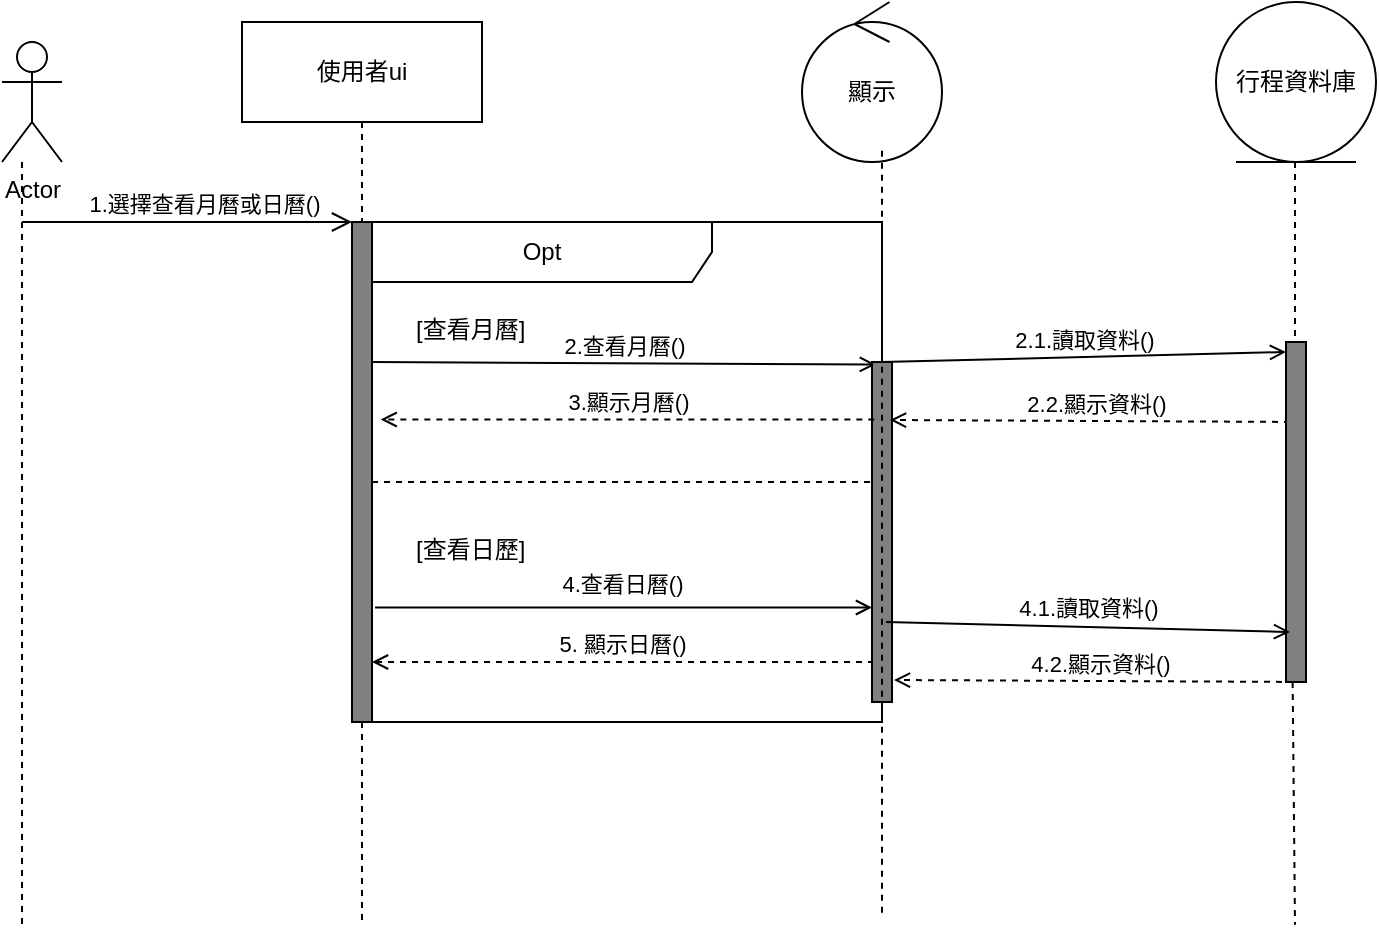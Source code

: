 <mxfile version="25.0.3">
  <diagram name="第 1 页" id="x79DfxnwyBFoaVYWa-ME">
    <mxGraphModel dx="794" dy="446" grid="1" gridSize="10" guides="1" tooltips="1" connect="1" arrows="1" fold="1" page="1" pageScale="1" pageWidth="3300" pageHeight="4681" math="0" shadow="0">
      <root>
        <mxCell id="0" />
        <mxCell id="1" parent="0" />
        <mxCell id="AN60eJWAK5SgZAsSh-RL-7" value="顯示" style="ellipse;shape=umlControl;whiteSpace=wrap;html=1;" vertex="1" parent="1">
          <mxGeometry x="470" y="30" width="70" height="80" as="geometry" />
        </mxCell>
        <mxCell id="AN60eJWAK5SgZAsSh-RL-8" value="行程資料庫" style="ellipse;shape=umlEntity;whiteSpace=wrap;html=1;" vertex="1" parent="1">
          <mxGeometry x="677" y="30" width="80" height="80" as="geometry" />
        </mxCell>
        <mxCell id="AN60eJWAK5SgZAsSh-RL-10" value="Actor" style="shape=umlActor;verticalLabelPosition=bottom;verticalAlign=top;html=1;" vertex="1" parent="1">
          <mxGeometry x="70" y="50" width="30" height="60" as="geometry" />
        </mxCell>
        <mxCell id="AN60eJWAK5SgZAsSh-RL-11" value="使用者ui" style="shape=umlLifeline;perimeter=lifelinePerimeter;whiteSpace=wrap;html=1;container=1;dropTarget=0;collapsible=0;recursiveResize=0;outlineConnect=0;portConstraint=eastwest;newEdgeStyle={&quot;curved&quot;:0,&quot;rounded&quot;:0};size=50;" vertex="1" parent="1">
          <mxGeometry x="190" y="40" width="120" height="450" as="geometry" />
        </mxCell>
        <mxCell id="AN60eJWAK5SgZAsSh-RL-13" value="" style="html=1;points=[[0,0,0,0,5],[0,1,0,0,-5],[1,0,0,0,5],[1,1,0,0,-5]];perimeter=orthogonalPerimeter;outlineConnect=0;targetShapes=umlLifeline;portConstraint=eastwest;newEdgeStyle={&quot;curved&quot;:0,&quot;rounded&quot;:0};fillColor=#808080;" vertex="1" parent="1">
          <mxGeometry x="245" y="140" width="10" height="250" as="geometry" />
        </mxCell>
        <mxCell id="AN60eJWAK5SgZAsSh-RL-14" value="&lt;font style=&quot;vertical-align: inherit;&quot;&gt;&lt;font style=&quot;vertical-align: inherit;&quot;&gt;Opt&lt;/font&gt;&lt;/font&gt;" style="shape=umlFrame;whiteSpace=wrap;html=1;pointerEvents=0;recursiveResize=0;container=1;collapsible=0;width=170;" vertex="1" parent="1">
          <mxGeometry x="255" y="140" width="255" height="250" as="geometry" />
        </mxCell>
        <mxCell id="AN60eJWAK5SgZAsSh-RL-15" value="&lt;font style=&quot;vertical-align: inherit;&quot;&gt;&lt;font style=&quot;vertical-align: inherit;&quot;&gt;[查看月曆]&lt;/font&gt;&lt;/font&gt;" style="text;html=1;" vertex="1" parent="AN60eJWAK5SgZAsSh-RL-14">
          <mxGeometry width="100" height="20" relative="1" as="geometry">
            <mxPoint x="20" y="40" as="offset" />
          </mxGeometry>
        </mxCell>
        <mxCell id="AN60eJWAK5SgZAsSh-RL-16" value="&lt;font style=&quot;vertical-align: inherit;&quot;&gt;&lt;font style=&quot;vertical-align: inherit;&quot;&gt;[查看日歷]&lt;/font&gt;&lt;/font&gt;" style="line;strokeWidth=1;dashed=1;labelPosition=center;verticalLabelPosition=bottom;align=left;verticalAlign=top;spacingLeft=20;spacingTop=15;html=1;whiteSpace=wrap;" vertex="1" parent="AN60eJWAK5SgZAsSh-RL-14">
          <mxGeometry y="125" width="250" height="10" as="geometry" />
        </mxCell>
        <mxCell id="AN60eJWAK5SgZAsSh-RL-17" value="&lt;font style=&quot;vertical-align: inherit;&quot;&gt;&lt;font style=&quot;vertical-align: inherit;&quot;&gt;&lt;font style=&quot;vertical-align: inherit;&quot;&gt;&lt;font style=&quot;vertical-align: inherit;&quot;&gt;&lt;font style=&quot;vertical-align: inherit;&quot;&gt;&lt;font style=&quot;vertical-align: inherit;&quot;&gt;&lt;font style=&quot;vertical-align: inherit;&quot;&gt;&lt;font style=&quot;vertical-align: inherit;&quot;&gt;&lt;font style=&quot;vertical-align: inherit;&quot;&gt;&lt;font style=&quot;vertical-align: inherit;&quot;&gt;2.查看月曆()&lt;/font&gt;&lt;/font&gt;&lt;/font&gt;&lt;/font&gt;&lt;/font&gt;&lt;/font&gt;&lt;/font&gt;&lt;/font&gt;&lt;/font&gt;&lt;/font&gt;" style="html=1;verticalAlign=bottom;labelBackgroundColor=none;endArrow=open;endFill=0;rounded=0;entryX=0.988;entryY=0.285;entryDx=0;entryDy=0;entryPerimeter=0;" edge="1" parent="AN60eJWAK5SgZAsSh-RL-14" target="AN60eJWAK5SgZAsSh-RL-14">
          <mxGeometry x="-0.0" width="160" relative="1" as="geometry">
            <mxPoint y="70" as="sourcePoint" />
            <mxPoint x="285" y="70" as="targetPoint" />
            <mxPoint as="offset" />
          </mxGeometry>
        </mxCell>
        <mxCell id="AN60eJWAK5SgZAsSh-RL-18" value="&lt;font style=&quot;vertical-align: inherit;&quot;&gt;&lt;font style=&quot;vertical-align: inherit;&quot;&gt;&lt;font style=&quot;vertical-align: inherit;&quot;&gt;&lt;font style=&quot;vertical-align: inherit;&quot;&gt;&lt;font style=&quot;vertical-align: inherit;&quot;&gt;&lt;font style=&quot;vertical-align: inherit;&quot;&gt;&lt;font style=&quot;vertical-align: inherit;&quot;&gt;&lt;font style=&quot;vertical-align: inherit;&quot;&gt;&lt;font style=&quot;vertical-align: inherit;&quot;&gt;&lt;font style=&quot;vertical-align: inherit;&quot;&gt;4.查看日曆()&lt;/font&gt;&lt;/font&gt;&lt;/font&gt;&lt;/font&gt;&lt;/font&gt;&lt;/font&gt;&lt;/font&gt;&lt;/font&gt;&lt;/font&gt;&lt;/font&gt;" style="html=1;verticalAlign=bottom;labelBackgroundColor=none;endArrow=open;endFill=0;rounded=0;" edge="1" parent="AN60eJWAK5SgZAsSh-RL-14" source="AN60eJWAK5SgZAsSh-RL-12">
          <mxGeometry x="0.695" y="130" width="160" relative="1" as="geometry">
            <mxPoint y="180" as="sourcePoint" />
            <mxPoint x="255" y="181" as="targetPoint" />
            <mxPoint as="offset" />
          </mxGeometry>
        </mxCell>
        <mxCell id="AN60eJWAK5SgZAsSh-RL-19" value="&lt;font style=&quot;vertical-align: inherit;&quot;&gt;&lt;font style=&quot;vertical-align: inherit;&quot;&gt;&lt;font style=&quot;vertical-align: inherit;&quot;&gt;&lt;font style=&quot;vertical-align: inherit;&quot;&gt;&lt;font style=&quot;vertical-align: inherit;&quot;&gt;&lt;font style=&quot;vertical-align: inherit;&quot;&gt;&lt;font style=&quot;vertical-align: inherit;&quot;&gt;&lt;font style=&quot;vertical-align: inherit;&quot;&gt;&lt;font style=&quot;vertical-align: inherit;&quot;&gt;&lt;font style=&quot;vertical-align: inherit;&quot;&gt;5. 顯示日&lt;/font&gt;&lt;/font&gt;&lt;/font&gt;&lt;/font&gt;&lt;/font&gt;&lt;/font&gt;&lt;/font&gt;&lt;/font&gt;&lt;/font&gt;&lt;/font&gt;&lt;span style=&quot;background-color: initial;&quot;&gt;&lt;font style=&quot;vertical-align: inherit;&quot;&gt;&lt;font style=&quot;vertical-align: inherit;&quot;&gt;曆()&lt;/font&gt;&lt;/font&gt;&lt;/span&gt;" style="html=1;verticalAlign=bottom;labelBackgroundColor=none;endArrow=open;endFill=0;dashed=1;rounded=0;entryX=0.017;entryY=0.395;entryDx=0;entryDy=0;entryPerimeter=0;" edge="1" parent="AN60eJWAK5SgZAsSh-RL-14">
          <mxGeometry x="0.004" width="160" relative="1" as="geometry">
            <mxPoint x="251" y="220" as="sourcePoint" />
            <mxPoint y="220" as="targetPoint" />
            <mxPoint as="offset" />
          </mxGeometry>
        </mxCell>
        <mxCell id="AN60eJWAK5SgZAsSh-RL-27" value="" style="html=1;verticalAlign=bottom;labelBackgroundColor=none;endArrow=open;endFill=0;rounded=0;exitX=0.006;exitY=0.771;exitDx=0;exitDy=0;exitPerimeter=0;" edge="1" parent="AN60eJWAK5SgZAsSh-RL-14" source="AN60eJWAK5SgZAsSh-RL-14" target="AN60eJWAK5SgZAsSh-RL-12">
          <mxGeometry width="160" relative="1" as="geometry">
            <mxPoint x="255" y="320" as="sourcePoint" />
            <mxPoint x="510" y="321" as="targetPoint" />
          </mxGeometry>
        </mxCell>
        <mxCell id="AN60eJWAK5SgZAsSh-RL-12" value="" style="html=1;points=[[0,0,0,0,5],[0,1,0,0,-5],[1,0,0,0,5],[1,1,0,0,-5]];perimeter=orthogonalPerimeter;outlineConnect=0;targetShapes=umlLifeline;portConstraint=eastwest;newEdgeStyle={&quot;curved&quot;:0,&quot;rounded&quot;:0};fillColor=#808080;" vertex="1" parent="AN60eJWAK5SgZAsSh-RL-14">
          <mxGeometry x="250" y="70" width="10" height="170" as="geometry" />
        </mxCell>
        <mxCell id="AN60eJWAK5SgZAsSh-RL-32" value="" style="endArrow=none;startArrow=none;endFill=0;startFill=0;endSize=8;html=1;verticalAlign=bottom;labelBackgroundColor=none;strokeWidth=1;rounded=0;exitX=0.333;exitY=1;exitDx=0;exitDy=0;exitPerimeter=0;dashed=1;" edge="1" parent="AN60eJWAK5SgZAsSh-RL-14">
          <mxGeometry width="160" relative="1" as="geometry">
            <mxPoint x="255" y="-35.67" as="sourcePoint" />
            <mxPoint x="255" y="345.663" as="targetPoint" />
          </mxGeometry>
        </mxCell>
        <mxCell id="AN60eJWAK5SgZAsSh-RL-20" value="&lt;font style=&quot;vertical-align: inherit;&quot;&gt;&lt;font style=&quot;vertical-align: inherit;&quot;&gt;&lt;font style=&quot;vertical-align: inherit;&quot;&gt;&lt;font style=&quot;vertical-align: inherit;&quot;&gt;3.顯示月曆()&lt;/font&gt;&lt;/font&gt;&lt;/font&gt;&lt;/font&gt;" style="html=1;verticalAlign=bottom;labelBackgroundColor=none;endArrow=open;endFill=0;dashed=1;rounded=0;entryX=0.017;entryY=0.395;entryDx=0;entryDy=0;entryPerimeter=0;exitX=0.985;exitY=0.395;exitDx=0;exitDy=0;exitPerimeter=0;" edge="1" parent="1" source="AN60eJWAK5SgZAsSh-RL-14" target="AN60eJWAK5SgZAsSh-RL-14">
          <mxGeometry x="-0.0" width="160" relative="1" as="geometry">
            <mxPoint x="350" y="240" as="sourcePoint" />
            <mxPoint x="510" y="240" as="targetPoint" />
            <mxPoint as="offset" />
          </mxGeometry>
        </mxCell>
        <mxCell id="AN60eJWAK5SgZAsSh-RL-21" value="" style="endArrow=open;startArrow=none;endFill=0;startFill=0;endSize=8;html=1;verticalAlign=bottom;labelBackgroundColor=none;strokeWidth=1;rounded=0;" edge="1" parent="1" target="AN60eJWAK5SgZAsSh-RL-13">
          <mxGeometry width="160" relative="1" as="geometry">
            <mxPoint x="80" y="140" as="sourcePoint" />
            <mxPoint x="225" y="140" as="targetPoint" />
          </mxGeometry>
        </mxCell>
        <mxCell id="AN60eJWAK5SgZAsSh-RL-22" value="&lt;font style=&quot;vertical-align: inherit;&quot;&gt;&lt;font style=&quot;vertical-align: inherit;&quot;&gt;&lt;font style=&quot;vertical-align: inherit;&quot;&gt;&lt;font style=&quot;vertical-align: inherit;&quot;&gt;&lt;font style=&quot;vertical-align: inherit;&quot;&gt;&lt;font style=&quot;vertical-align: inherit;&quot;&gt;1.選擇查看月曆或日曆()&lt;/font&gt;&lt;/font&gt;&lt;/font&gt;&lt;/font&gt;&lt;/font&gt;&lt;/font&gt;" style="edgeLabel;html=1;align=center;verticalAlign=middle;resizable=0;points=[];" vertex="1" connectable="0" parent="AN60eJWAK5SgZAsSh-RL-21">
          <mxGeometry x="0.084" y="9" relative="1" as="geometry">
            <mxPoint x="1" as="offset" />
          </mxGeometry>
        </mxCell>
        <mxCell id="AN60eJWAK5SgZAsSh-RL-26" value="" style="endArrow=none;startArrow=none;endFill=0;startFill=0;endSize=8;html=1;verticalAlign=bottom;labelBackgroundColor=none;strokeWidth=1;rounded=0;exitX=0.333;exitY=1;exitDx=0;exitDy=0;exitPerimeter=0;dashed=1;" edge="1" parent="1" source="AN60eJWAK5SgZAsSh-RL-10">
          <mxGeometry width="160" relative="1" as="geometry">
            <mxPoint x="70" y="210" as="sourcePoint" />
            <mxPoint x="80" y="491.333" as="targetPoint" />
          </mxGeometry>
        </mxCell>
        <mxCell id="AN60eJWAK5SgZAsSh-RL-28" value="" style="endArrow=none;startArrow=none;endFill=0;startFill=0;endSize=8;html=1;verticalAlign=bottom;labelBackgroundColor=none;strokeWidth=1;rounded=0;exitX=0.333;exitY=1;exitDx=0;exitDy=0;exitPerimeter=0;dashed=1;" edge="1" parent="1" source="AN60eJWAK5SgZAsSh-RL-38">
          <mxGeometry width="160" relative="1" as="geometry">
            <mxPoint x="716.5" y="110" as="sourcePoint" />
            <mxPoint x="716.5" y="491.333" as="targetPoint" />
          </mxGeometry>
        </mxCell>
        <mxCell id="AN60eJWAK5SgZAsSh-RL-35" value="&lt;font style=&quot;vertical-align: inherit;&quot;&gt;&lt;font style=&quot;vertical-align: inherit;&quot;&gt;&lt;font style=&quot;vertical-align: inherit;&quot;&gt;&lt;font style=&quot;vertical-align: inherit;&quot;&gt;&lt;font style=&quot;vertical-align: inherit;&quot;&gt;&lt;font style=&quot;vertical-align: inherit;&quot;&gt;&lt;font style=&quot;vertical-align: inherit;&quot;&gt;&lt;font style=&quot;vertical-align: inherit;&quot;&gt;&lt;font style=&quot;vertical-align: inherit;&quot;&gt;&lt;font style=&quot;vertical-align: inherit;&quot;&gt;2.1.讀取資料()&lt;/font&gt;&lt;/font&gt;&lt;/font&gt;&lt;/font&gt;&lt;/font&gt;&lt;/font&gt;&lt;/font&gt;&lt;/font&gt;&lt;/font&gt;&lt;/font&gt;" style="html=1;verticalAlign=bottom;labelBackgroundColor=none;endArrow=open;endFill=0;rounded=0;entryX=0;entryY=0;entryDx=0;entryDy=5;entryPerimeter=0;" edge="1" parent="1" target="AN60eJWAK5SgZAsSh-RL-38">
          <mxGeometry x="-0.0" width="160" relative="1" as="geometry">
            <mxPoint x="510" y="210" as="sourcePoint" />
            <mxPoint x="720" y="211" as="targetPoint" />
            <mxPoint as="offset" />
          </mxGeometry>
        </mxCell>
        <mxCell id="AN60eJWAK5SgZAsSh-RL-36" value="&lt;font style=&quot;vertical-align: inherit;&quot;&gt;&lt;font style=&quot;vertical-align: inherit;&quot;&gt;&lt;font style=&quot;vertical-align: inherit;&quot;&gt;&lt;font style=&quot;vertical-align: inherit;&quot;&gt;2.2.顯示資料()&lt;/font&gt;&lt;/font&gt;&lt;/font&gt;&lt;/font&gt;" style="html=1;verticalAlign=bottom;labelBackgroundColor=none;endArrow=open;endFill=0;dashed=1;rounded=0;entryX=0.017;entryY=0.395;entryDx=0;entryDy=0;entryPerimeter=0;" edge="1" parent="1">
          <mxGeometry x="-0.0" width="160" relative="1" as="geometry">
            <mxPoint x="720" y="240" as="sourcePoint" />
            <mxPoint x="514" y="239" as="targetPoint" />
            <mxPoint as="offset" />
          </mxGeometry>
        </mxCell>
        <mxCell id="AN60eJWAK5SgZAsSh-RL-39" value="" style="endArrow=none;startArrow=none;endFill=0;startFill=0;endSize=8;html=1;verticalAlign=bottom;labelBackgroundColor=none;strokeWidth=1;rounded=0;exitX=0.333;exitY=1;exitDx=0;exitDy=0;exitPerimeter=0;dashed=1;" edge="1" parent="1" target="AN60eJWAK5SgZAsSh-RL-38">
          <mxGeometry width="160" relative="1" as="geometry">
            <mxPoint x="716.5" y="110" as="sourcePoint" />
            <mxPoint x="716.5" y="491.333" as="targetPoint" />
          </mxGeometry>
        </mxCell>
        <mxCell id="AN60eJWAK5SgZAsSh-RL-38" value="" style="html=1;points=[[0,0,0,0,5],[0,1,0,0,-5],[1,0,0,0,5],[1,1,0,0,-5]];perimeter=orthogonalPerimeter;outlineConnect=0;targetShapes=umlLifeline;portConstraint=eastwest;newEdgeStyle={&quot;curved&quot;:0,&quot;rounded&quot;:0};fillColor=#808080;" vertex="1" parent="1">
          <mxGeometry x="712" y="200" width="10" height="170" as="geometry" />
        </mxCell>
        <mxCell id="AN60eJWAK5SgZAsSh-RL-42" value="&lt;font style=&quot;vertical-align: inherit;&quot;&gt;&lt;font style=&quot;vertical-align: inherit;&quot;&gt;&lt;font style=&quot;vertical-align: inherit;&quot;&gt;&lt;font style=&quot;vertical-align: inherit;&quot;&gt;&lt;font style=&quot;vertical-align: inherit;&quot;&gt;&lt;font style=&quot;vertical-align: inherit;&quot;&gt;&lt;font style=&quot;vertical-align: inherit;&quot;&gt;&lt;font style=&quot;vertical-align: inherit;&quot;&gt;&lt;font style=&quot;vertical-align: inherit;&quot;&gt;&lt;font style=&quot;vertical-align: inherit;&quot;&gt;4.1.讀取資料()&lt;/font&gt;&lt;/font&gt;&lt;/font&gt;&lt;/font&gt;&lt;/font&gt;&lt;/font&gt;&lt;/font&gt;&lt;/font&gt;&lt;/font&gt;&lt;/font&gt;" style="html=1;verticalAlign=bottom;labelBackgroundColor=none;endArrow=open;endFill=0;rounded=0;entryX=0;entryY=0;entryDx=0;entryDy=5;entryPerimeter=0;" edge="1" parent="1">
          <mxGeometry x="-0.0" width="160" relative="1" as="geometry">
            <mxPoint x="512" y="340" as="sourcePoint" />
            <mxPoint x="714" y="345" as="targetPoint" />
            <mxPoint as="offset" />
          </mxGeometry>
        </mxCell>
        <mxCell id="AN60eJWAK5SgZAsSh-RL-43" value="&lt;font style=&quot;vertical-align: inherit;&quot;&gt;&lt;font style=&quot;vertical-align: inherit;&quot;&gt;&lt;font style=&quot;vertical-align: inherit;&quot;&gt;&lt;font style=&quot;vertical-align: inherit;&quot;&gt;4.2.顯示資料()&lt;/font&gt;&lt;/font&gt;&lt;/font&gt;&lt;/font&gt;" style="html=1;verticalAlign=bottom;labelBackgroundColor=none;endArrow=open;endFill=0;dashed=1;rounded=0;entryX=0.017;entryY=0.395;entryDx=0;entryDy=0;entryPerimeter=0;" edge="1" parent="1">
          <mxGeometry x="-0.0" width="160" relative="1" as="geometry">
            <mxPoint x="722" y="370" as="sourcePoint" />
            <mxPoint x="516" y="369" as="targetPoint" />
            <mxPoint as="offset" />
          </mxGeometry>
        </mxCell>
      </root>
    </mxGraphModel>
  </diagram>
</mxfile>
